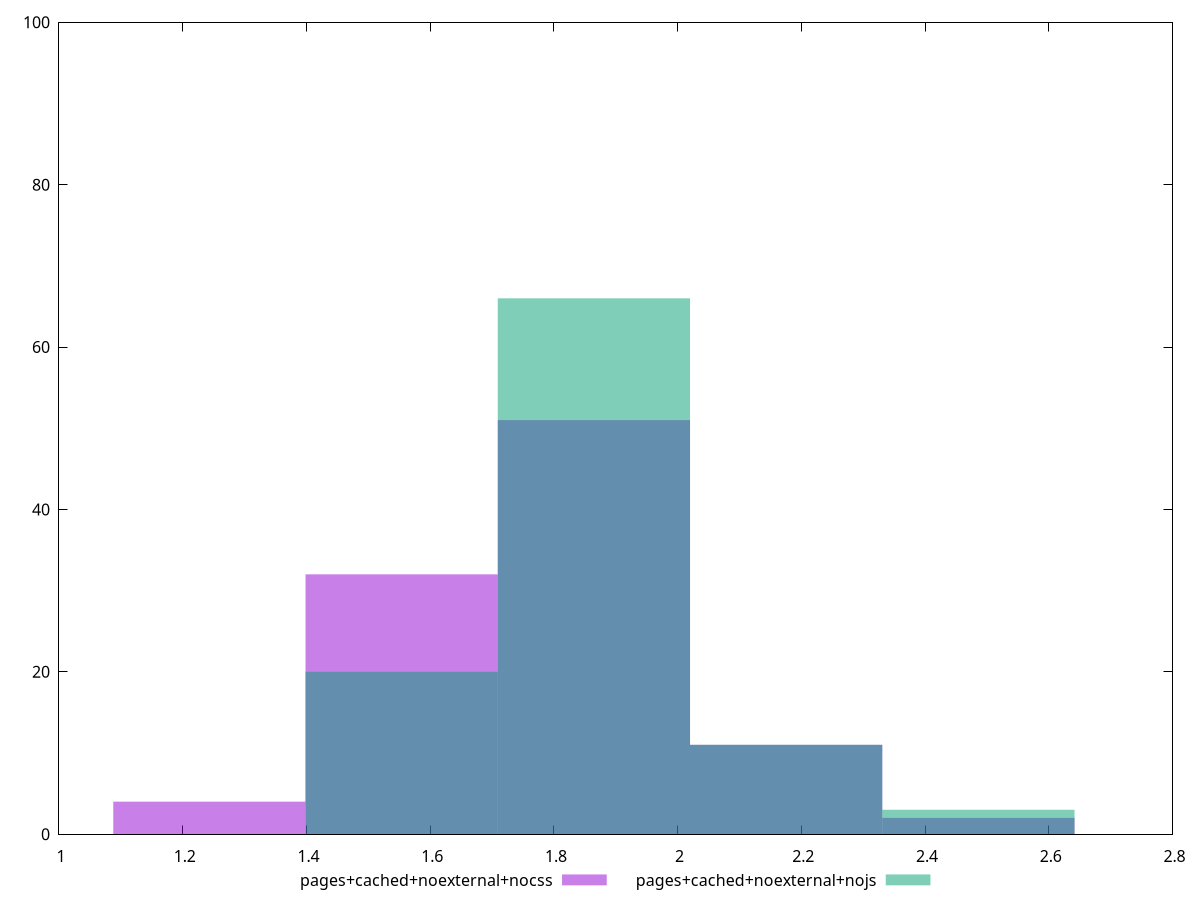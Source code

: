 reset
set terminal svg size 640, 500 enhanced background rgb 'white'
set output "report_00007_2020-12-11T15:55:29.892Z/server-response-time/comparison/histogram/9_vs_10.svg"

$pagesCachedNoexternalNocss <<EOF
1.86467872190143 51
1.5538989349178585 32
2.1754585088850016 11
2.4862382958685734 2
1.2431191479342867 4
EOF

$pagesCachedNoexternalNojs <<EOF
1.5538989349178585 20
1.86467872190143 66
2.1754585088850016 11
2.4862382958685734 3
EOF

set key outside below
set boxwidth 0.31077978698357167
set yrange [0:100]
set style fill transparent solid 0.5 noborder

plot \
  $pagesCachedNoexternalNocss title "pages+cached+noexternal+nocss" with boxes, \
  $pagesCachedNoexternalNojs title "pages+cached+noexternal+nojs" with boxes, \


reset